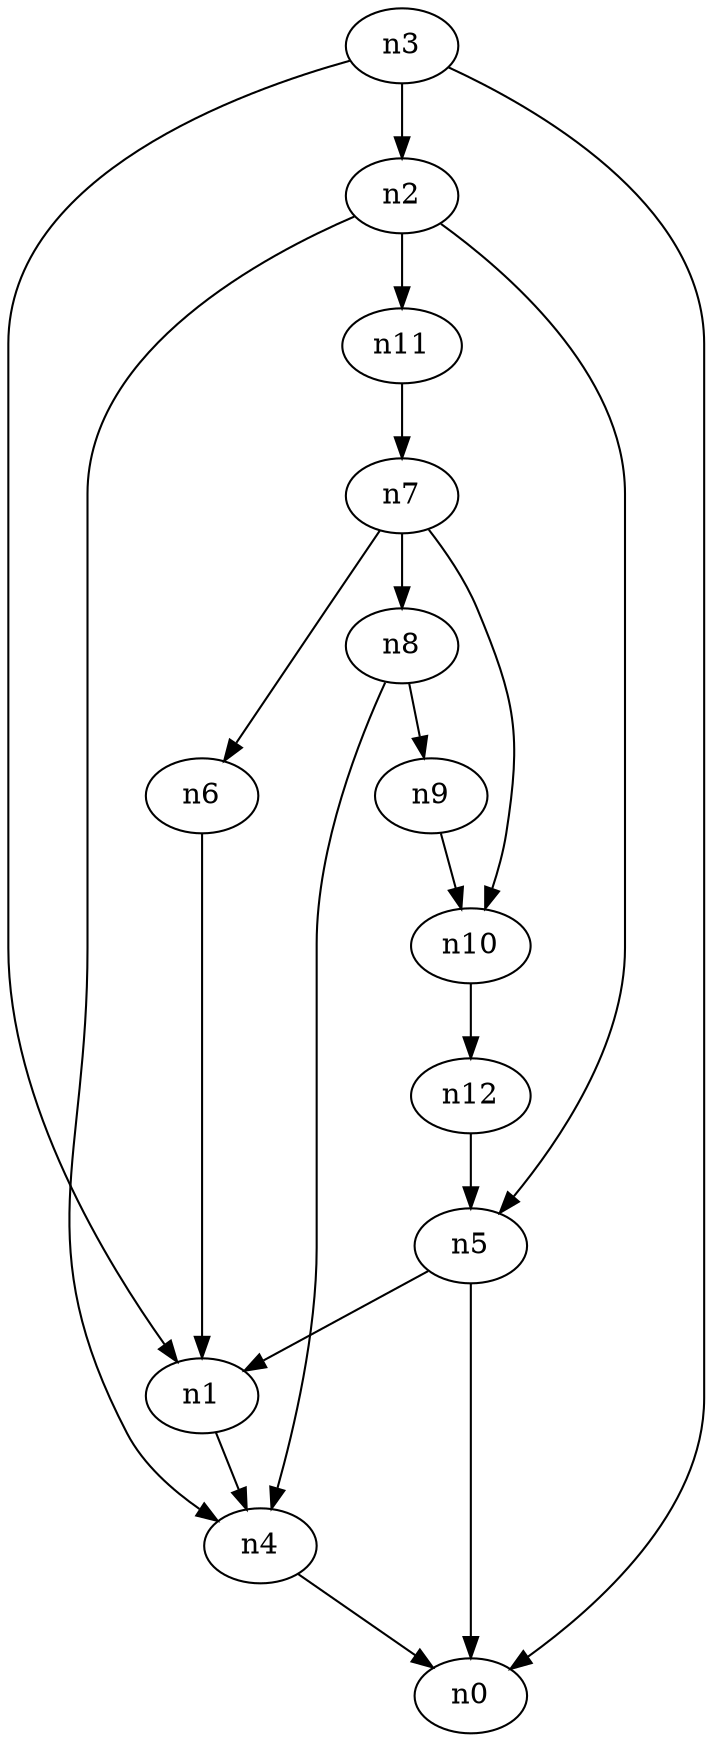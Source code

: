 digraph G {
	n1 -> n4	 [_graphml_id=e4];
	n2 -> n4	 [_graphml_id=e7];
	n2 -> n5	 [_graphml_id=e8];
	n2 -> n11	 [_graphml_id=e16];
	n3 -> n0	 [_graphml_id=e0];
	n3 -> n1	 [_graphml_id=e3];
	n3 -> n2	 [_graphml_id=e6];
	n4 -> n0	 [_graphml_id=e1];
	n5 -> n0	 [_graphml_id=e2];
	n5 -> n1	 [_graphml_id=e5];
	n6 -> n1	 [_graphml_id=e9];
	n7 -> n6	 [_graphml_id=e10];
	n7 -> n8	 [_graphml_id=e11];
	n7 -> n10	 [_graphml_id=e15];
	n8 -> n4	 [_graphml_id=e12];
	n8 -> n9	 [_graphml_id=e13];
	n9 -> n10	 [_graphml_id=e14];
	n10 -> n12	 [_graphml_id=e19];
	n11 -> n7	 [_graphml_id=e17];
	n12 -> n5	 [_graphml_id=e18];
}
